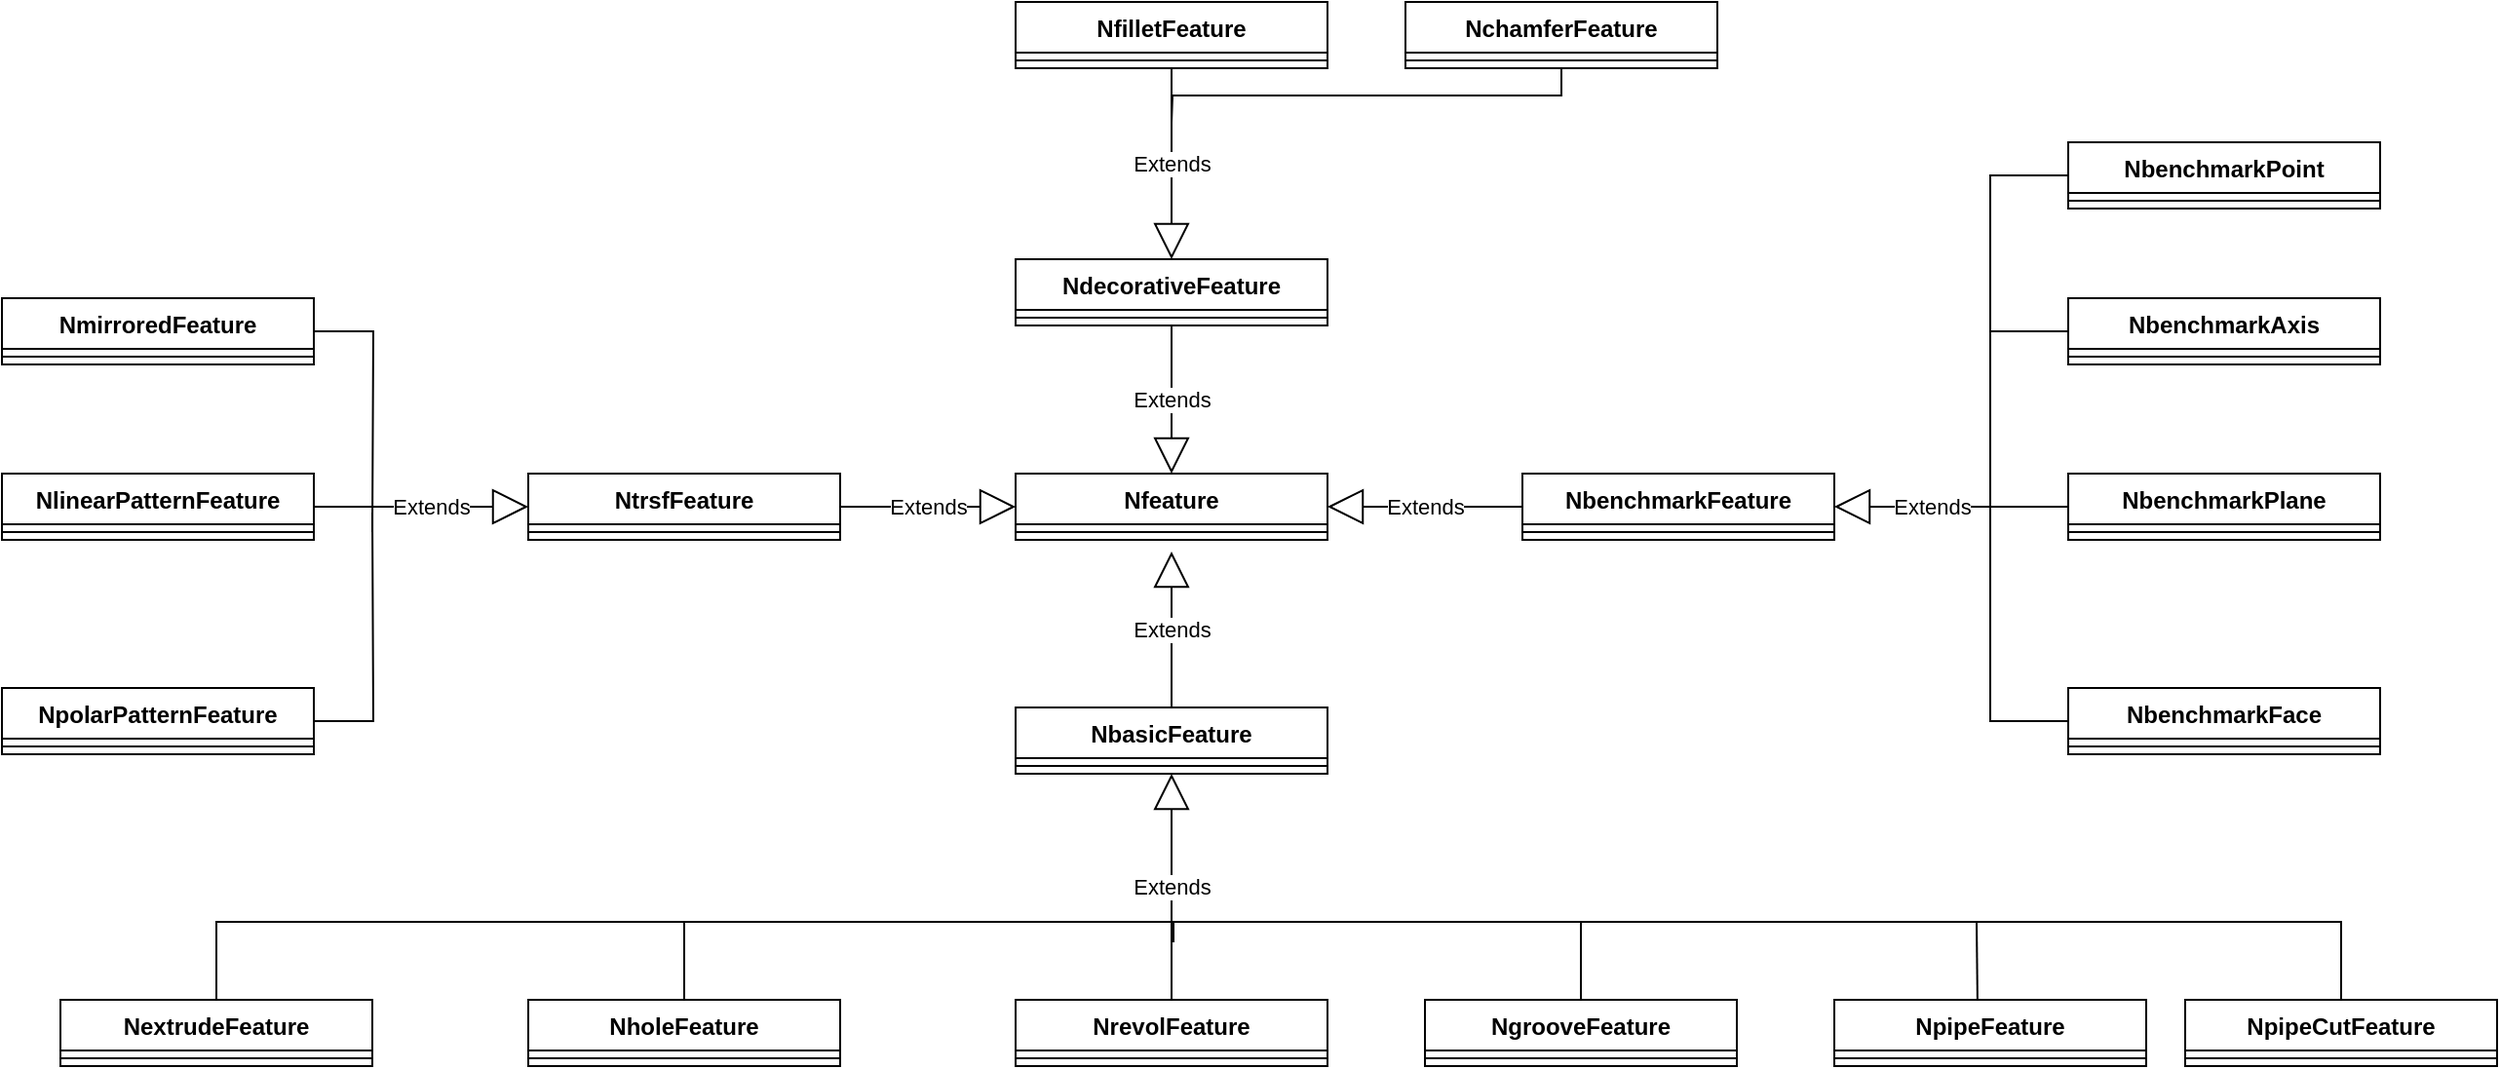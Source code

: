 <mxfile version="21.3.2" type="github">
  <diagram name="第 1 页" id="J5cBy82KKG9MpTDDHno_">
    <mxGraphModel dx="2345" dy="724" grid="1" gridSize="10" guides="1" tooltips="1" connect="1" arrows="1" fold="1" page="1" pageScale="1" pageWidth="827" pageHeight="1169" math="0" shadow="0">
      <root>
        <mxCell id="0" />
        <mxCell id="1" parent="0" />
        <mxCell id="qd3vOneTENNWsmbGZtr--1" value="Nfeature" style="swimlane;fontStyle=1;align=center;verticalAlign=top;childLayout=stackLayout;horizontal=1;startSize=26;horizontalStack=0;resizeParent=1;resizeParentMax=0;resizeLast=0;collapsible=1;marginBottom=0;whiteSpace=wrap;html=1;" vertex="1" parent="1">
          <mxGeometry x="460" y="810" width="160" height="34" as="geometry">
            <mxRectangle x="470" y="570" width="90" height="30" as="alternateBounds" />
          </mxGeometry>
        </mxCell>
        <mxCell id="qd3vOneTENNWsmbGZtr--3" value="" style="line;strokeWidth=1;fillColor=none;align=left;verticalAlign=middle;spacingTop=-1;spacingLeft=3;spacingRight=3;rotatable=0;labelPosition=right;points=[];portConstraint=eastwest;strokeColor=inherit;" vertex="1" parent="qd3vOneTENNWsmbGZtr--1">
          <mxGeometry y="26" width="160" height="8" as="geometry" />
        </mxCell>
        <mxCell id="qd3vOneTENNWsmbGZtr--5" value="NdecorativeFeature" style="swimlane;fontStyle=1;align=center;verticalAlign=top;childLayout=stackLayout;horizontal=1;startSize=26;horizontalStack=0;resizeParent=1;resizeParentMax=0;resizeLast=0;collapsible=1;marginBottom=0;whiteSpace=wrap;html=1;" vertex="1" parent="1">
          <mxGeometry x="460" y="700" width="160" height="34" as="geometry">
            <mxRectangle x="470" y="570" width="90" height="30" as="alternateBounds" />
          </mxGeometry>
        </mxCell>
        <mxCell id="qd3vOneTENNWsmbGZtr--6" value="" style="line;strokeWidth=1;fillColor=none;align=left;verticalAlign=middle;spacingTop=-1;spacingLeft=3;spacingRight=3;rotatable=0;labelPosition=right;points=[];portConstraint=eastwest;strokeColor=inherit;" vertex="1" parent="qd3vOneTENNWsmbGZtr--5">
          <mxGeometry y="26" width="160" height="8" as="geometry" />
        </mxCell>
        <mxCell id="qd3vOneTENNWsmbGZtr--7" value="NchamferFeature" style="swimlane;fontStyle=1;align=center;verticalAlign=top;childLayout=stackLayout;horizontal=1;startSize=26;horizontalStack=0;resizeParent=1;resizeParentMax=0;resizeLast=0;collapsible=1;marginBottom=0;whiteSpace=wrap;html=1;" vertex="1" parent="1">
          <mxGeometry x="660" y="568" width="160" height="34" as="geometry">
            <mxRectangle x="470" y="570" width="90" height="30" as="alternateBounds" />
          </mxGeometry>
        </mxCell>
        <mxCell id="qd3vOneTENNWsmbGZtr--8" value="" style="line;strokeWidth=1;fillColor=none;align=left;verticalAlign=middle;spacingTop=-1;spacingLeft=3;spacingRight=3;rotatable=0;labelPosition=right;points=[];portConstraint=eastwest;strokeColor=inherit;" vertex="1" parent="qd3vOneTENNWsmbGZtr--7">
          <mxGeometry y="26" width="160" height="8" as="geometry" />
        </mxCell>
        <mxCell id="qd3vOneTENNWsmbGZtr--9" value="NfilletFeature" style="swimlane;fontStyle=1;align=center;verticalAlign=top;childLayout=stackLayout;horizontal=1;startSize=26;horizontalStack=0;resizeParent=1;resizeParentMax=0;resizeLast=0;collapsible=1;marginBottom=0;whiteSpace=wrap;html=1;" vertex="1" parent="1">
          <mxGeometry x="460" y="568" width="160" height="34" as="geometry">
            <mxRectangle x="470" y="570" width="90" height="30" as="alternateBounds" />
          </mxGeometry>
        </mxCell>
        <mxCell id="qd3vOneTENNWsmbGZtr--10" value="" style="line;strokeWidth=1;fillColor=none;align=left;verticalAlign=middle;spacingTop=-1;spacingLeft=3;spacingRight=3;rotatable=0;labelPosition=right;points=[];portConstraint=eastwest;strokeColor=inherit;" vertex="1" parent="qd3vOneTENNWsmbGZtr--9">
          <mxGeometry y="26" width="160" height="8" as="geometry" />
        </mxCell>
        <mxCell id="qd3vOneTENNWsmbGZtr--11" value="NbenchmarkFeature" style="swimlane;fontStyle=1;align=center;verticalAlign=top;childLayout=stackLayout;horizontal=1;startSize=26;horizontalStack=0;resizeParent=1;resizeParentMax=0;resizeLast=0;collapsible=1;marginBottom=0;whiteSpace=wrap;html=1;" vertex="1" parent="1">
          <mxGeometry x="720" y="810" width="160" height="34" as="geometry">
            <mxRectangle x="470" y="570" width="90" height="30" as="alternateBounds" />
          </mxGeometry>
        </mxCell>
        <mxCell id="qd3vOneTENNWsmbGZtr--12" value="" style="line;strokeWidth=1;fillColor=none;align=left;verticalAlign=middle;spacingTop=-1;spacingLeft=3;spacingRight=3;rotatable=0;labelPosition=right;points=[];portConstraint=eastwest;strokeColor=inherit;" vertex="1" parent="qd3vOneTENNWsmbGZtr--11">
          <mxGeometry y="26" width="160" height="8" as="geometry" />
        </mxCell>
        <mxCell id="qd3vOneTENNWsmbGZtr--13" value="NbenchmarkPoint" style="swimlane;fontStyle=1;align=center;verticalAlign=top;childLayout=stackLayout;horizontal=1;startSize=26;horizontalStack=0;resizeParent=1;resizeParentMax=0;resizeLast=0;collapsible=1;marginBottom=0;whiteSpace=wrap;html=1;" vertex="1" parent="1">
          <mxGeometry x="1000" y="640" width="160" height="34" as="geometry">
            <mxRectangle x="470" y="570" width="90" height="30" as="alternateBounds" />
          </mxGeometry>
        </mxCell>
        <mxCell id="qd3vOneTENNWsmbGZtr--14" value="" style="line;strokeWidth=1;fillColor=none;align=left;verticalAlign=middle;spacingTop=-1;spacingLeft=3;spacingRight=3;rotatable=0;labelPosition=right;points=[];portConstraint=eastwest;strokeColor=inherit;" vertex="1" parent="qd3vOneTENNWsmbGZtr--13">
          <mxGeometry y="26" width="160" height="8" as="geometry" />
        </mxCell>
        <mxCell id="qd3vOneTENNWsmbGZtr--15" value="NbasicFeature" style="swimlane;fontStyle=1;align=center;verticalAlign=top;childLayout=stackLayout;horizontal=1;startSize=26;horizontalStack=0;resizeParent=1;resizeParentMax=0;resizeLast=0;collapsible=1;marginBottom=0;whiteSpace=wrap;html=1;" vertex="1" parent="1">
          <mxGeometry x="460" y="930" width="160" height="34" as="geometry">
            <mxRectangle x="470" y="570" width="90" height="30" as="alternateBounds" />
          </mxGeometry>
        </mxCell>
        <mxCell id="qd3vOneTENNWsmbGZtr--16" value="" style="line;strokeWidth=1;fillColor=none;align=left;verticalAlign=middle;spacingTop=-1;spacingLeft=3;spacingRight=3;rotatable=0;labelPosition=right;points=[];portConstraint=eastwest;strokeColor=inherit;" vertex="1" parent="qd3vOneTENNWsmbGZtr--15">
          <mxGeometry y="26" width="160" height="8" as="geometry" />
        </mxCell>
        <mxCell id="qd3vOneTENNWsmbGZtr--17" value="NbenchmarkAxis" style="swimlane;fontStyle=1;align=center;verticalAlign=top;childLayout=stackLayout;horizontal=1;startSize=26;horizontalStack=0;resizeParent=1;resizeParentMax=0;resizeLast=0;collapsible=1;marginBottom=0;whiteSpace=wrap;html=1;" vertex="1" parent="1">
          <mxGeometry x="1000" y="720" width="160" height="34" as="geometry">
            <mxRectangle x="470" y="570" width="90" height="30" as="alternateBounds" />
          </mxGeometry>
        </mxCell>
        <mxCell id="qd3vOneTENNWsmbGZtr--18" value="" style="line;strokeWidth=1;fillColor=none;align=left;verticalAlign=middle;spacingTop=-1;spacingLeft=3;spacingRight=3;rotatable=0;labelPosition=right;points=[];portConstraint=eastwest;strokeColor=inherit;" vertex="1" parent="qd3vOneTENNWsmbGZtr--17">
          <mxGeometry y="26" width="160" height="8" as="geometry" />
        </mxCell>
        <mxCell id="qd3vOneTENNWsmbGZtr--19" value="NbenchmarkPlane" style="swimlane;fontStyle=1;align=center;verticalAlign=top;childLayout=stackLayout;horizontal=1;startSize=26;horizontalStack=0;resizeParent=1;resizeParentMax=0;resizeLast=0;collapsible=1;marginBottom=0;whiteSpace=wrap;html=1;" vertex="1" parent="1">
          <mxGeometry x="1000" y="810" width="160" height="34" as="geometry">
            <mxRectangle x="470" y="570" width="90" height="30" as="alternateBounds" />
          </mxGeometry>
        </mxCell>
        <mxCell id="qd3vOneTENNWsmbGZtr--20" value="" style="line;strokeWidth=1;fillColor=none;align=left;verticalAlign=middle;spacingTop=-1;spacingLeft=3;spacingRight=3;rotatable=0;labelPosition=right;points=[];portConstraint=eastwest;strokeColor=inherit;" vertex="1" parent="qd3vOneTENNWsmbGZtr--19">
          <mxGeometry y="26" width="160" height="8" as="geometry" />
        </mxCell>
        <mxCell id="qd3vOneTENNWsmbGZtr--21" value="NbenchmarkFace" style="swimlane;fontStyle=1;align=center;verticalAlign=top;childLayout=stackLayout;horizontal=1;startSize=26;horizontalStack=0;resizeParent=1;resizeParentMax=0;resizeLast=0;collapsible=1;marginBottom=0;whiteSpace=wrap;html=1;" vertex="1" parent="1">
          <mxGeometry x="1000" y="920" width="160" height="34" as="geometry">
            <mxRectangle x="470" y="570" width="90" height="30" as="alternateBounds" />
          </mxGeometry>
        </mxCell>
        <mxCell id="qd3vOneTENNWsmbGZtr--22" value="" style="line;strokeWidth=1;fillColor=none;align=left;verticalAlign=middle;spacingTop=-1;spacingLeft=3;spacingRight=3;rotatable=0;labelPosition=right;points=[];portConstraint=eastwest;strokeColor=inherit;" vertex="1" parent="qd3vOneTENNWsmbGZtr--21">
          <mxGeometry y="26" width="160" height="8" as="geometry" />
        </mxCell>
        <mxCell id="qd3vOneTENNWsmbGZtr--23" value="NextrudeFeature" style="swimlane;fontStyle=1;align=center;verticalAlign=top;childLayout=stackLayout;horizontal=1;startSize=26;horizontalStack=0;resizeParent=1;resizeParentMax=0;resizeLast=0;collapsible=1;marginBottom=0;whiteSpace=wrap;html=1;" vertex="1" parent="1">
          <mxGeometry x="-30" y="1080" width="160" height="34" as="geometry">
            <mxRectangle x="470" y="570" width="90" height="30" as="alternateBounds" />
          </mxGeometry>
        </mxCell>
        <mxCell id="qd3vOneTENNWsmbGZtr--24" value="" style="line;strokeWidth=1;fillColor=none;align=left;verticalAlign=middle;spacingTop=-1;spacingLeft=3;spacingRight=3;rotatable=0;labelPosition=right;points=[];portConstraint=eastwest;strokeColor=inherit;" vertex="1" parent="qd3vOneTENNWsmbGZtr--23">
          <mxGeometry y="26" width="160" height="8" as="geometry" />
        </mxCell>
        <mxCell id="qd3vOneTENNWsmbGZtr--25" value="NholeFeature" style="swimlane;fontStyle=1;align=center;verticalAlign=top;childLayout=stackLayout;horizontal=1;startSize=26;horizontalStack=0;resizeParent=1;resizeParentMax=0;resizeLast=0;collapsible=1;marginBottom=0;whiteSpace=wrap;html=1;" vertex="1" parent="1">
          <mxGeometry x="210" y="1080" width="160" height="34" as="geometry">
            <mxRectangle x="470" y="570" width="90" height="30" as="alternateBounds" />
          </mxGeometry>
        </mxCell>
        <mxCell id="qd3vOneTENNWsmbGZtr--26" value="" style="line;strokeWidth=1;fillColor=none;align=left;verticalAlign=middle;spacingTop=-1;spacingLeft=3;spacingRight=3;rotatable=0;labelPosition=right;points=[];portConstraint=eastwest;strokeColor=inherit;" vertex="1" parent="qd3vOneTENNWsmbGZtr--25">
          <mxGeometry y="26" width="160" height="8" as="geometry" />
        </mxCell>
        <mxCell id="qd3vOneTENNWsmbGZtr--27" value="NgrooveFeature" style="swimlane;fontStyle=1;align=center;verticalAlign=top;childLayout=stackLayout;horizontal=1;startSize=26;horizontalStack=0;resizeParent=1;resizeParentMax=0;resizeLast=0;collapsible=1;marginBottom=0;whiteSpace=wrap;html=1;" vertex="1" parent="1">
          <mxGeometry x="670" y="1080" width="160" height="34" as="geometry">
            <mxRectangle x="470" y="570" width="90" height="30" as="alternateBounds" />
          </mxGeometry>
        </mxCell>
        <mxCell id="qd3vOneTENNWsmbGZtr--28" value="" style="line;strokeWidth=1;fillColor=none;align=left;verticalAlign=middle;spacingTop=-1;spacingLeft=3;spacingRight=3;rotatable=0;labelPosition=right;points=[];portConstraint=eastwest;strokeColor=inherit;" vertex="1" parent="qd3vOneTENNWsmbGZtr--27">
          <mxGeometry y="26" width="160" height="8" as="geometry" />
        </mxCell>
        <mxCell id="qd3vOneTENNWsmbGZtr--29" value="NrevolFeature" style="swimlane;fontStyle=1;align=center;verticalAlign=top;childLayout=stackLayout;horizontal=1;startSize=26;horizontalStack=0;resizeParent=1;resizeParentMax=0;resizeLast=0;collapsible=1;marginBottom=0;whiteSpace=wrap;html=1;" vertex="1" parent="1">
          <mxGeometry x="460" y="1080" width="160" height="34" as="geometry">
            <mxRectangle x="470" y="570" width="90" height="30" as="alternateBounds" />
          </mxGeometry>
        </mxCell>
        <mxCell id="qd3vOneTENNWsmbGZtr--30" value="" style="line;strokeWidth=1;fillColor=none;align=left;verticalAlign=middle;spacingTop=-1;spacingLeft=3;spacingRight=3;rotatable=0;labelPosition=right;points=[];portConstraint=eastwest;strokeColor=inherit;" vertex="1" parent="qd3vOneTENNWsmbGZtr--29">
          <mxGeometry y="26" width="160" height="8" as="geometry" />
        </mxCell>
        <mxCell id="qd3vOneTENNWsmbGZtr--31" value="NpipeFeature" style="swimlane;fontStyle=1;align=center;verticalAlign=top;childLayout=stackLayout;horizontal=1;startSize=26;horizontalStack=0;resizeParent=1;resizeParentMax=0;resizeLast=0;collapsible=1;marginBottom=0;whiteSpace=wrap;html=1;" vertex="1" parent="1">
          <mxGeometry x="880" y="1080" width="160" height="34" as="geometry">
            <mxRectangle x="470" y="570" width="90" height="30" as="alternateBounds" />
          </mxGeometry>
        </mxCell>
        <mxCell id="qd3vOneTENNWsmbGZtr--32" value="" style="line;strokeWidth=1;fillColor=none;align=left;verticalAlign=middle;spacingTop=-1;spacingLeft=3;spacingRight=3;rotatable=0;labelPosition=right;points=[];portConstraint=eastwest;strokeColor=inherit;" vertex="1" parent="qd3vOneTENNWsmbGZtr--31">
          <mxGeometry y="26" width="160" height="8" as="geometry" />
        </mxCell>
        <mxCell id="qd3vOneTENNWsmbGZtr--33" value="NpipeCutFeature" style="swimlane;fontStyle=1;align=center;verticalAlign=top;childLayout=stackLayout;horizontal=1;startSize=26;horizontalStack=0;resizeParent=1;resizeParentMax=0;resizeLast=0;collapsible=1;marginBottom=0;whiteSpace=wrap;html=1;" vertex="1" parent="1">
          <mxGeometry x="1060" y="1080" width="160" height="34" as="geometry">
            <mxRectangle x="470" y="570" width="90" height="30" as="alternateBounds" />
          </mxGeometry>
        </mxCell>
        <mxCell id="qd3vOneTENNWsmbGZtr--34" value="" style="line;strokeWidth=1;fillColor=none;align=left;verticalAlign=middle;spacingTop=-1;spacingLeft=3;spacingRight=3;rotatable=0;labelPosition=right;points=[];portConstraint=eastwest;strokeColor=inherit;" vertex="1" parent="qd3vOneTENNWsmbGZtr--33">
          <mxGeometry y="26" width="160" height="8" as="geometry" />
        </mxCell>
        <mxCell id="qd3vOneTENNWsmbGZtr--35" value="NtrsfFeature" style="swimlane;fontStyle=1;align=center;verticalAlign=top;childLayout=stackLayout;horizontal=1;startSize=26;horizontalStack=0;resizeParent=1;resizeParentMax=0;resizeLast=0;collapsible=1;marginBottom=0;whiteSpace=wrap;html=1;" vertex="1" parent="1">
          <mxGeometry x="210" y="810" width="160" height="34" as="geometry">
            <mxRectangle x="470" y="570" width="90" height="30" as="alternateBounds" />
          </mxGeometry>
        </mxCell>
        <mxCell id="qd3vOneTENNWsmbGZtr--36" value="" style="line;strokeWidth=1;fillColor=none;align=left;verticalAlign=middle;spacingTop=-1;spacingLeft=3;spacingRight=3;rotatable=0;labelPosition=right;points=[];portConstraint=eastwest;strokeColor=inherit;" vertex="1" parent="qd3vOneTENNWsmbGZtr--35">
          <mxGeometry y="26" width="160" height="8" as="geometry" />
        </mxCell>
        <mxCell id="qd3vOneTENNWsmbGZtr--37" value="NmirroredFeature" style="swimlane;fontStyle=1;align=center;verticalAlign=top;childLayout=stackLayout;horizontal=1;startSize=26;horizontalStack=0;resizeParent=1;resizeParentMax=0;resizeLast=0;collapsible=1;marginBottom=0;whiteSpace=wrap;html=1;" vertex="1" parent="1">
          <mxGeometry x="-60" y="720" width="160" height="34" as="geometry">
            <mxRectangle x="470" y="570" width="90" height="30" as="alternateBounds" />
          </mxGeometry>
        </mxCell>
        <mxCell id="qd3vOneTENNWsmbGZtr--38" value="" style="line;strokeWidth=1;fillColor=none;align=left;verticalAlign=middle;spacingTop=-1;spacingLeft=3;spacingRight=3;rotatable=0;labelPosition=right;points=[];portConstraint=eastwest;strokeColor=inherit;" vertex="1" parent="qd3vOneTENNWsmbGZtr--37">
          <mxGeometry y="26" width="160" height="8" as="geometry" />
        </mxCell>
        <mxCell id="qd3vOneTENNWsmbGZtr--39" value="NpolarPatternFeature" style="swimlane;fontStyle=1;align=center;verticalAlign=top;childLayout=stackLayout;horizontal=1;startSize=26;horizontalStack=0;resizeParent=1;resizeParentMax=0;resizeLast=0;collapsible=1;marginBottom=0;whiteSpace=wrap;html=1;" vertex="1" parent="1">
          <mxGeometry x="-60" y="920" width="160" height="34" as="geometry">
            <mxRectangle x="470" y="570" width="90" height="30" as="alternateBounds" />
          </mxGeometry>
        </mxCell>
        <mxCell id="qd3vOneTENNWsmbGZtr--40" value="" style="line;strokeWidth=1;fillColor=none;align=left;verticalAlign=middle;spacingTop=-1;spacingLeft=3;spacingRight=3;rotatable=0;labelPosition=right;points=[];portConstraint=eastwest;strokeColor=inherit;" vertex="1" parent="qd3vOneTENNWsmbGZtr--39">
          <mxGeometry y="26" width="160" height="8" as="geometry" />
        </mxCell>
        <mxCell id="qd3vOneTENNWsmbGZtr--41" value="NlinearPatternFeature" style="swimlane;fontStyle=1;align=center;verticalAlign=top;childLayout=stackLayout;horizontal=1;startSize=26;horizontalStack=0;resizeParent=1;resizeParentMax=0;resizeLast=0;collapsible=1;marginBottom=0;whiteSpace=wrap;html=1;" vertex="1" parent="1">
          <mxGeometry x="-60" y="810" width="160" height="34" as="geometry">
            <mxRectangle x="470" y="570" width="90" height="30" as="alternateBounds" />
          </mxGeometry>
        </mxCell>
        <mxCell id="qd3vOneTENNWsmbGZtr--42" value="" style="line;strokeWidth=1;fillColor=none;align=left;verticalAlign=middle;spacingTop=-1;spacingLeft=3;spacingRight=3;rotatable=0;labelPosition=right;points=[];portConstraint=eastwest;strokeColor=inherit;" vertex="1" parent="qd3vOneTENNWsmbGZtr--41">
          <mxGeometry y="26" width="160" height="8" as="geometry" />
        </mxCell>
        <mxCell id="qd3vOneTENNWsmbGZtr--43" value="Extends" style="endArrow=block;endSize=16;endFill=0;html=1;rounded=0;exitX=0.5;exitY=1;exitDx=0;exitDy=0;entryX=0.5;entryY=0;entryDx=0;entryDy=0;" edge="1" parent="1" source="qd3vOneTENNWsmbGZtr--9" target="qd3vOneTENNWsmbGZtr--5">
          <mxGeometry width="160" relative="1" as="geometry">
            <mxPoint x="290" y="780" as="sourcePoint" />
            <mxPoint x="450" y="780" as="targetPoint" />
          </mxGeometry>
        </mxCell>
        <mxCell id="qd3vOneTENNWsmbGZtr--47" value="Extends" style="endArrow=block;endSize=16;endFill=0;html=1;rounded=0;exitX=0;exitY=0.5;exitDx=0;exitDy=0;entryX=1;entryY=0.5;entryDx=0;entryDy=0;" edge="1" parent="1" source="qd3vOneTENNWsmbGZtr--19" target="qd3vOneTENNWsmbGZtr--11">
          <mxGeometry x="0.167" width="160" relative="1" as="geometry">
            <mxPoint x="480" y="724" as="sourcePoint" />
            <mxPoint x="840" y="820" as="targetPoint" />
            <Array as="points">
              <mxPoint x="930" y="827" />
            </Array>
            <mxPoint as="offset" />
          </mxGeometry>
        </mxCell>
        <mxCell id="qd3vOneTENNWsmbGZtr--49" value="Extends" style="endArrow=block;endSize=16;endFill=0;html=1;rounded=0;exitX=1;exitY=0.5;exitDx=0;exitDy=0;entryX=0;entryY=0.5;entryDx=0;entryDy=0;" edge="1" parent="1" source="qd3vOneTENNWsmbGZtr--41" target="qd3vOneTENNWsmbGZtr--35">
          <mxGeometry x="0.091" width="160" relative="1" as="geometry">
            <mxPoint x="500" y="744" as="sourcePoint" />
            <mxPoint x="600" y="790" as="targetPoint" />
            <mxPoint as="offset" />
          </mxGeometry>
        </mxCell>
        <mxCell id="qd3vOneTENNWsmbGZtr--54" value="" style="endArrow=none;html=1;rounded=0;exitX=1;exitY=0.5;exitDx=0;exitDy=0;edgeStyle=orthogonalEdgeStyle;" edge="1" parent="1" source="qd3vOneTENNWsmbGZtr--39">
          <mxGeometry width="50" height="50" relative="1" as="geometry">
            <mxPoint x="170" y="970" as="sourcePoint" />
            <mxPoint x="130" y="830" as="targetPoint" />
          </mxGeometry>
        </mxCell>
        <mxCell id="qd3vOneTENNWsmbGZtr--55" value="" style="endArrow=none;html=1;rounded=0;exitX=1;exitY=0.5;exitDx=0;exitDy=0;edgeStyle=orthogonalEdgeStyle;" edge="1" parent="1" source="qd3vOneTENNWsmbGZtr--37">
          <mxGeometry width="50" height="50" relative="1" as="geometry">
            <mxPoint x="110" y="937" as="sourcePoint" />
            <mxPoint x="130" y="840" as="targetPoint" />
          </mxGeometry>
        </mxCell>
        <mxCell id="qd3vOneTENNWsmbGZtr--56" value="" style="endArrow=none;html=1;rounded=0;exitX=0;exitY=0.5;exitDx=0;exitDy=0;edgeStyle=orthogonalEdgeStyle;" edge="1" parent="1" source="qd3vOneTENNWsmbGZtr--13">
          <mxGeometry width="50" height="50" relative="1" as="geometry">
            <mxPoint x="120" y="947" as="sourcePoint" />
            <mxPoint x="960" y="840" as="targetPoint" />
            <Array as="points">
              <mxPoint x="960" y="657" />
            </Array>
          </mxGeometry>
        </mxCell>
        <mxCell id="qd3vOneTENNWsmbGZtr--57" value="" style="endArrow=none;html=1;rounded=0;edgeStyle=orthogonalEdgeStyle;entryX=0;entryY=0.5;entryDx=0;entryDy=0;" edge="1" parent="1" target="qd3vOneTENNWsmbGZtr--21">
          <mxGeometry width="50" height="50" relative="1" as="geometry">
            <mxPoint x="960" y="830" as="sourcePoint" />
            <mxPoint x="160" y="860" as="targetPoint" />
            <Array as="points">
              <mxPoint x="960" y="937" />
            </Array>
          </mxGeometry>
        </mxCell>
        <mxCell id="qd3vOneTENNWsmbGZtr--59" value="" style="endArrow=none;html=1;rounded=0;entryX=0;entryY=0.5;entryDx=0;entryDy=0;" edge="1" parent="1" target="qd3vOneTENNWsmbGZtr--17">
          <mxGeometry width="50" height="50" relative="1" as="geometry">
            <mxPoint x="960" y="737" as="sourcePoint" />
            <mxPoint x="860" y="730" as="targetPoint" />
          </mxGeometry>
        </mxCell>
        <mxCell id="qd3vOneTENNWsmbGZtr--60" value="Extends" style="endArrow=block;endSize=16;endFill=0;html=1;rounded=0;exitX=1;exitY=0.5;exitDx=0;exitDy=0;entryX=0;entryY=0.5;entryDx=0;entryDy=0;" edge="1" parent="1" source="qd3vOneTENNWsmbGZtr--35" target="qd3vOneTENNWsmbGZtr--1">
          <mxGeometry width="160" relative="1" as="geometry">
            <mxPoint x="450" y="634" as="sourcePoint" />
            <mxPoint x="550" y="740" as="targetPoint" />
          </mxGeometry>
        </mxCell>
        <mxCell id="qd3vOneTENNWsmbGZtr--61" value="Extends" style="endArrow=block;endSize=16;endFill=0;html=1;rounded=0;exitX=0.5;exitY=1;exitDx=0;exitDy=0;entryX=0.5;entryY=0;entryDx=0;entryDy=0;" edge="1" parent="1" source="qd3vOneTENNWsmbGZtr--5" target="qd3vOneTENNWsmbGZtr--1">
          <mxGeometry width="160" relative="1" as="geometry">
            <mxPoint x="460" y="644" as="sourcePoint" />
            <mxPoint x="560" y="750" as="targetPoint" />
          </mxGeometry>
        </mxCell>
        <mxCell id="qd3vOneTENNWsmbGZtr--62" value="Extends" style="endArrow=block;endSize=16;endFill=0;html=1;rounded=0;exitX=0;exitY=0.5;exitDx=0;exitDy=0;entryX=1;entryY=0.5;entryDx=0;entryDy=0;" edge="1" parent="1" source="qd3vOneTENNWsmbGZtr--11" target="qd3vOneTENNWsmbGZtr--1">
          <mxGeometry width="160" relative="1" as="geometry">
            <mxPoint x="470" y="654" as="sourcePoint" />
            <mxPoint x="570" y="760" as="targetPoint" />
          </mxGeometry>
        </mxCell>
        <mxCell id="qd3vOneTENNWsmbGZtr--63" value="Extends" style="endArrow=block;endSize=16;endFill=0;html=1;rounded=0;exitX=0.5;exitY=0;exitDx=0;exitDy=0;" edge="1" parent="1" source="qd3vOneTENNWsmbGZtr--15">
          <mxGeometry width="160" relative="1" as="geometry">
            <mxPoint x="480" y="664" as="sourcePoint" />
            <mxPoint x="540" y="850" as="targetPoint" />
          </mxGeometry>
        </mxCell>
        <mxCell id="qd3vOneTENNWsmbGZtr--64" value="Extends" style="endArrow=block;endSize=16;endFill=0;html=1;rounded=0;exitX=0.5;exitY=0;exitDx=0;exitDy=0;entryX=0.5;entryY=1;entryDx=0;entryDy=0;" edge="1" parent="1" source="qd3vOneTENNWsmbGZtr--29" target="qd3vOneTENNWsmbGZtr--15">
          <mxGeometry width="160" relative="1" as="geometry">
            <mxPoint x="380" y="837" as="sourcePoint" />
            <mxPoint x="470" y="837" as="targetPoint" />
          </mxGeometry>
        </mxCell>
        <mxCell id="qd3vOneTENNWsmbGZtr--66" value="" style="endArrow=none;html=1;rounded=0;exitX=0.5;exitY=0;exitDx=0;exitDy=0;edgeStyle=orthogonalEdgeStyle;" edge="1" parent="1" source="qd3vOneTENNWsmbGZtr--23">
          <mxGeometry width="50" height="50" relative="1" as="geometry">
            <mxPoint x="110" y="937" as="sourcePoint" />
            <mxPoint x="540" y="1050" as="targetPoint" />
            <Array as="points">
              <mxPoint x="50" y="1040" />
              <mxPoint x="541" y="1040" />
            </Array>
          </mxGeometry>
        </mxCell>
        <mxCell id="qd3vOneTENNWsmbGZtr--67" value="" style="endArrow=none;html=1;rounded=0;exitX=0.5;exitY=0;exitDx=0;exitDy=0;edgeStyle=orthogonalEdgeStyle;" edge="1" parent="1" source="qd3vOneTENNWsmbGZtr--33">
          <mxGeometry width="50" height="50" relative="1" as="geometry">
            <mxPoint x="120" y="947" as="sourcePoint" />
            <mxPoint x="540" y="1040" as="targetPoint" />
            <Array as="points">
              <mxPoint x="1140" y="1040" />
            </Array>
          </mxGeometry>
        </mxCell>
        <mxCell id="qd3vOneTENNWsmbGZtr--68" value="" style="endArrow=none;html=1;rounded=0;exitX=0.5;exitY=0;exitDx=0;exitDy=0;" edge="1" parent="1" source="qd3vOneTENNWsmbGZtr--25">
          <mxGeometry width="50" height="50" relative="1" as="geometry">
            <mxPoint x="280" y="1030" as="sourcePoint" />
            <mxPoint x="290" y="1040" as="targetPoint" />
          </mxGeometry>
        </mxCell>
        <mxCell id="qd3vOneTENNWsmbGZtr--69" value="" style="endArrow=none;html=1;rounded=0;exitX=0.5;exitY=0;exitDx=0;exitDy=0;" edge="1" parent="1" source="qd3vOneTENNWsmbGZtr--27">
          <mxGeometry width="50" height="50" relative="1" as="geometry">
            <mxPoint x="750" y="1030" as="sourcePoint" />
            <mxPoint x="750" y="1040" as="targetPoint" />
          </mxGeometry>
        </mxCell>
        <mxCell id="qd3vOneTENNWsmbGZtr--70" value="" style="endArrow=none;html=1;rounded=0;exitX=0.459;exitY=-0.012;exitDx=0;exitDy=0;exitPerimeter=0;" edge="1" parent="1" source="qd3vOneTENNWsmbGZtr--31">
          <mxGeometry width="50" height="50" relative="1" as="geometry">
            <mxPoint x="860" y="1040" as="sourcePoint" />
            <mxPoint x="953" y="1040" as="targetPoint" />
          </mxGeometry>
        </mxCell>
        <mxCell id="qd3vOneTENNWsmbGZtr--71" value="" style="endArrow=none;html=1;rounded=0;exitX=0.5;exitY=1;exitDx=0;exitDy=0;edgeStyle=orthogonalEdgeStyle;" edge="1" parent="1" source="qd3vOneTENNWsmbGZtr--7">
          <mxGeometry width="50" height="50" relative="1" as="geometry">
            <mxPoint x="110" y="747" as="sourcePoint" />
            <mxPoint x="540" y="630" as="targetPoint" />
          </mxGeometry>
        </mxCell>
      </root>
    </mxGraphModel>
  </diagram>
</mxfile>
